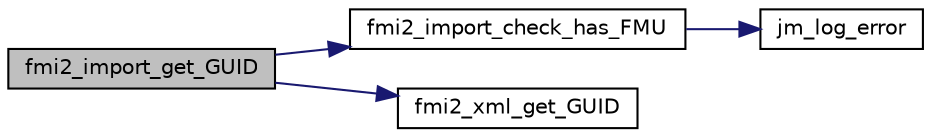 digraph "fmi2_import_get_GUID"
{
  edge [fontname="Helvetica",fontsize="10",labelfontname="Helvetica",labelfontsize="10"];
  node [fontname="Helvetica",fontsize="10",shape=record];
  rankdir="LR";
  Node94 [label="fmi2_import_get_GUID",height=0.2,width=0.4,color="black", fillcolor="grey75", style="filled", fontcolor="black"];
  Node94 -> Node95 [color="midnightblue",fontsize="10",style="solid",fontname="Helvetica"];
  Node95 [label="fmi2_import_check_has_FMU",height=0.2,width=0.4,color="black", fillcolor="white", style="filled",URL="$d3/df2/fmi2__import_8c.html#a8081f28cd4f12875a98a03a4172dafe4"];
  Node95 -> Node96 [color="midnightblue",fontsize="10",style="solid",fontname="Helvetica"];
  Node96 [label="jm_log_error",height=0.2,width=0.4,color="black", fillcolor="white", style="filled",URL="$d6/dac/group__jm__callbacks.html#gada5096ac90f8adc61a90b76597c4ae05",tooltip="Send a error message to the logger function. See jm_log() for details. "];
  Node94 -> Node97 [color="midnightblue",fontsize="10",style="solid",fontname="Helvetica"];
  Node97 [label="fmi2_xml_get_GUID",height=0.2,width=0.4,color="black", fillcolor="white", style="filled",URL="$de/d1e/group__fmi2__xml__gen.html#gafd4e38b9811cb35683412a8c4d0e9c3b"];
}
